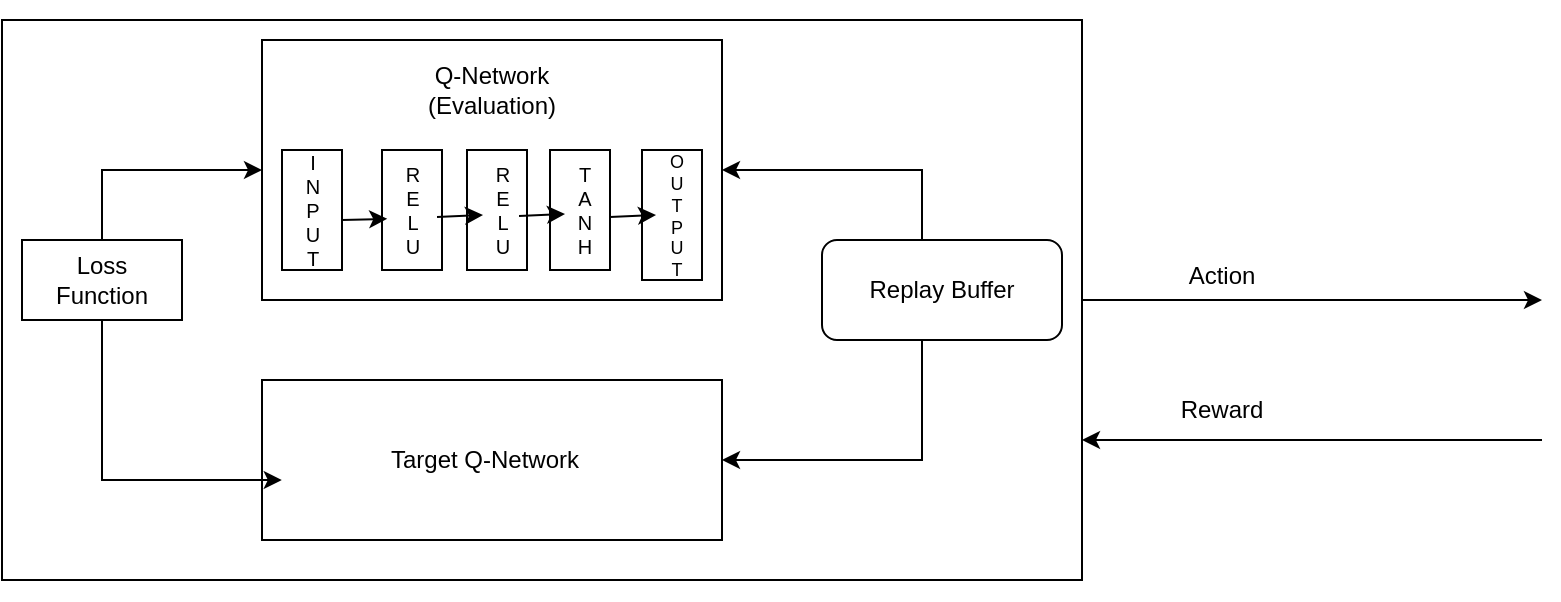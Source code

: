 <mxfile version="22.0.8" type="device">
  <diagram name="Page-1" id="qkhhkq933eoXBRdJVtW1">
    <mxGraphModel dx="1235" dy="638" grid="1" gridSize="10" guides="1" tooltips="1" connect="1" arrows="1" fold="1" page="1" pageScale="1" pageWidth="2336" pageHeight="1654" math="0" shadow="0">
      <root>
        <mxCell id="0" />
        <mxCell id="1" parent="0" />
        <mxCell id="f8K3FQcOiYRWmzTmGtX4-1" value="" style="rounded=0;whiteSpace=wrap;html=1;" vertex="1" parent="1">
          <mxGeometry x="270" y="70" width="540" height="280" as="geometry" />
        </mxCell>
        <mxCell id="f8K3FQcOiYRWmzTmGtX4-2" value="" style="rounded=0;whiteSpace=wrap;html=1;" vertex="1" parent="1">
          <mxGeometry x="400" y="80" width="230" height="130" as="geometry" />
        </mxCell>
        <mxCell id="f8K3FQcOiYRWmzTmGtX4-3" value="Q-Network&lt;br&gt;(Evaluation)" style="text;html=1;strokeColor=none;fillColor=none;align=center;verticalAlign=middle;whiteSpace=wrap;rounded=0;" vertex="1" parent="1">
          <mxGeometry x="410" y="60" width="210" height="90" as="geometry" />
        </mxCell>
        <mxCell id="f8K3FQcOiYRWmzTmGtX4-5" value="" style="rounded=0;whiteSpace=wrap;html=1;" vertex="1" parent="1">
          <mxGeometry x="400" y="250" width="230" height="80" as="geometry" />
        </mxCell>
        <mxCell id="f8K3FQcOiYRWmzTmGtX4-4" value="Target Q-Network" style="text;html=1;strokeColor=none;fillColor=none;align=center;verticalAlign=middle;whiteSpace=wrap;rounded=0;" vertex="1" parent="1">
          <mxGeometry x="460" y="220" width="102.5" height="140" as="geometry" />
        </mxCell>
        <mxCell id="f8K3FQcOiYRWmzTmGtX4-6" value="" style="rounded=0;whiteSpace=wrap;html=1;" vertex="1" parent="1">
          <mxGeometry x="280" y="180" width="80" height="40" as="geometry" />
        </mxCell>
        <mxCell id="f8K3FQcOiYRWmzTmGtX4-7" value="Loss Function" style="text;html=1;strokeColor=none;fillColor=none;align=center;verticalAlign=middle;whiteSpace=wrap;rounded=0;" vertex="1" parent="1">
          <mxGeometry x="290" y="185" width="60" height="30" as="geometry" />
        </mxCell>
        <mxCell id="f8K3FQcOiYRWmzTmGtX4-15" value="" style="rounded=1;whiteSpace=wrap;html=1;" vertex="1" parent="1">
          <mxGeometry x="680" y="180" width="120" height="50" as="geometry" />
        </mxCell>
        <mxCell id="f8K3FQcOiYRWmzTmGtX4-16" value="Replay Buffer" style="text;html=1;strokeColor=none;fillColor=none;align=center;verticalAlign=middle;whiteSpace=wrap;rounded=0;" vertex="1" parent="1">
          <mxGeometry x="700" y="190" width="80" height="30" as="geometry" />
        </mxCell>
        <mxCell id="f8K3FQcOiYRWmzTmGtX4-21" value="" style="rounded=0;whiteSpace=wrap;html=1;fontStyle=1" vertex="1" parent="1">
          <mxGeometry x="410" y="135" width="30" height="60" as="geometry" />
        </mxCell>
        <mxCell id="f8K3FQcOiYRWmzTmGtX4-22" value="" style="rounded=0;whiteSpace=wrap;html=1;" vertex="1" parent="1">
          <mxGeometry x="460" y="135" width="30" height="60" as="geometry" />
        </mxCell>
        <mxCell id="f8K3FQcOiYRWmzTmGtX4-23" value="" style="rounded=0;whiteSpace=wrap;html=1;" vertex="1" parent="1">
          <mxGeometry x="502.5" y="135" width="30" height="60" as="geometry" />
        </mxCell>
        <mxCell id="f8K3FQcOiYRWmzTmGtX4-24" value="" style="rounded=0;whiteSpace=wrap;html=1;" vertex="1" parent="1">
          <mxGeometry x="544" y="135" width="30" height="60" as="geometry" />
        </mxCell>
        <mxCell id="f8K3FQcOiYRWmzTmGtX4-25" value="" style="rounded=0;whiteSpace=wrap;html=1;" vertex="1" parent="1">
          <mxGeometry x="590" y="135" width="30" height="65" as="geometry" />
        </mxCell>
        <mxCell id="f8K3FQcOiYRWmzTmGtX4-26" value="I&lt;br style=&quot;font-size: 10px;&quot;&gt;N&lt;br style=&quot;font-size: 10px;&quot;&gt;P&lt;br style=&quot;font-size: 10px;&quot;&gt;U&lt;br style=&quot;font-size: 10px;&quot;&gt;T" style="text;html=1;strokeColor=none;fillColor=none;align=center;verticalAlign=middle;whiteSpace=wrap;rounded=0;fontSize=10;" vertex="1" parent="1">
          <mxGeometry x="412.5" y="150" width="25" height="30" as="geometry" />
        </mxCell>
        <mxCell id="f8K3FQcOiYRWmzTmGtX4-27" value="R&lt;br&gt;E&lt;br&gt;L&lt;br&gt;U" style="text;html=1;strokeColor=none;fillColor=none;align=center;verticalAlign=middle;whiteSpace=wrap;rounded=0;fontSize=10;" vertex="1" parent="1">
          <mxGeometry x="462.5" y="150" width="25" height="30" as="geometry" />
        </mxCell>
        <mxCell id="f8K3FQcOiYRWmzTmGtX4-28" value="R&lt;br&gt;E&lt;br&gt;L&lt;br&gt;U" style="text;html=1;strokeColor=none;fillColor=none;align=center;verticalAlign=middle;whiteSpace=wrap;rounded=0;fontSize=10;" vertex="1" parent="1">
          <mxGeometry x="507.5" y="150" width="25" height="30" as="geometry" />
        </mxCell>
        <mxCell id="f8K3FQcOiYRWmzTmGtX4-29" value="T&lt;br&gt;A&lt;br&gt;N&lt;br&gt;H" style="text;html=1;strokeColor=none;fillColor=none;align=center;verticalAlign=middle;whiteSpace=wrap;rounded=0;fontSize=10;" vertex="1" parent="1">
          <mxGeometry x="549" y="150" width="25" height="30" as="geometry" />
        </mxCell>
        <mxCell id="f8K3FQcOiYRWmzTmGtX4-30" value="O&lt;br style=&quot;font-size: 9px;&quot;&gt;U&lt;br style=&quot;font-size: 9px;&quot;&gt;T&lt;br style=&quot;font-size: 9px;&quot;&gt;P&lt;br style=&quot;font-size: 9px;&quot;&gt;U&lt;br style=&quot;font-size: 9px;&quot;&gt;T" style="text;html=1;strokeColor=none;fillColor=none;align=center;verticalAlign=middle;whiteSpace=wrap;rounded=0;fontSize=9;" vertex="1" parent="1">
          <mxGeometry x="595" y="153" width="25" height="30" as="geometry" />
        </mxCell>
        <mxCell id="f8K3FQcOiYRWmzTmGtX4-34" value="" style="endArrow=classic;html=1;rounded=0;entryX=0.043;entryY=0.625;entryDx=0;entryDy=0;entryPerimeter=0;" edge="1" parent="1" target="f8K3FQcOiYRWmzTmGtX4-5">
          <mxGeometry width="50" height="50" relative="1" as="geometry">
            <mxPoint x="320" y="220" as="sourcePoint" />
            <mxPoint x="370" y="170" as="targetPoint" />
            <Array as="points">
              <mxPoint x="320" y="300" />
            </Array>
          </mxGeometry>
        </mxCell>
        <mxCell id="f8K3FQcOiYRWmzTmGtX4-35" value="" style="endArrow=classic;html=1;rounded=0;entryX=0;entryY=0.5;entryDx=0;entryDy=0;" edge="1" parent="1" target="f8K3FQcOiYRWmzTmGtX4-2">
          <mxGeometry width="50" height="50" relative="1" as="geometry">
            <mxPoint x="320" y="180" as="sourcePoint" />
            <mxPoint x="370" y="130" as="targetPoint" />
            <Array as="points">
              <mxPoint x="320" y="145" />
            </Array>
          </mxGeometry>
        </mxCell>
        <mxCell id="f8K3FQcOiYRWmzTmGtX4-36" value="" style="endArrow=classic;html=1;rounded=0;entryX=1;entryY=0.5;entryDx=0;entryDy=0;" edge="1" parent="1" target="f8K3FQcOiYRWmzTmGtX4-2">
          <mxGeometry width="50" height="50" relative="1" as="geometry">
            <mxPoint x="730" y="180" as="sourcePoint" />
            <mxPoint x="780" y="130" as="targetPoint" />
            <Array as="points">
              <mxPoint x="730" y="145" />
            </Array>
          </mxGeometry>
        </mxCell>
        <mxCell id="f8K3FQcOiYRWmzTmGtX4-37" value="" style="endArrow=classic;html=1;rounded=0;entryX=1;entryY=0.5;entryDx=0;entryDy=0;" edge="1" parent="1" target="f8K3FQcOiYRWmzTmGtX4-5">
          <mxGeometry width="50" height="50" relative="1" as="geometry">
            <mxPoint x="730" y="230" as="sourcePoint" />
            <mxPoint x="780" y="180" as="targetPoint" />
            <Array as="points">
              <mxPoint x="730" y="290" />
            </Array>
          </mxGeometry>
        </mxCell>
        <mxCell id="f8K3FQcOiYRWmzTmGtX4-38" value="" style="endArrow=classic;html=1;rounded=0;entryX=0.004;entryY=0.647;entryDx=0;entryDy=0;entryPerimeter=0;" edge="1" parent="1" target="f8K3FQcOiYRWmzTmGtX4-27">
          <mxGeometry width="50" height="50" relative="1" as="geometry">
            <mxPoint x="440" y="170" as="sourcePoint" />
            <mxPoint x="490" y="120" as="targetPoint" />
          </mxGeometry>
        </mxCell>
        <mxCell id="f8K3FQcOiYRWmzTmGtX4-39" value="" style="endArrow=classic;html=1;rounded=0;entryX=0.004;entryY=0.647;entryDx=0;entryDy=0;entryPerimeter=0;" edge="1" parent="1">
          <mxGeometry width="50" height="50" relative="1" as="geometry">
            <mxPoint x="487.5" y="168.5" as="sourcePoint" />
            <mxPoint x="510.5" y="167.5" as="targetPoint" />
          </mxGeometry>
        </mxCell>
        <mxCell id="f8K3FQcOiYRWmzTmGtX4-40" value="" style="endArrow=classic;html=1;rounded=0;entryX=0.004;entryY=0.647;entryDx=0;entryDy=0;entryPerimeter=0;" edge="1" parent="1">
          <mxGeometry width="50" height="50" relative="1" as="geometry">
            <mxPoint x="528.5" y="168" as="sourcePoint" />
            <mxPoint x="551.5" y="167" as="targetPoint" />
          </mxGeometry>
        </mxCell>
        <mxCell id="f8K3FQcOiYRWmzTmGtX4-41" value="" style="endArrow=classic;html=1;rounded=0;entryX=0.004;entryY=0.647;entryDx=0;entryDy=0;entryPerimeter=0;" edge="1" parent="1">
          <mxGeometry width="50" height="50" relative="1" as="geometry">
            <mxPoint x="574" y="168.5" as="sourcePoint" />
            <mxPoint x="597" y="167.5" as="targetPoint" />
          </mxGeometry>
        </mxCell>
        <mxCell id="f8K3FQcOiYRWmzTmGtX4-42" value="" style="endArrow=classic;html=1;rounded=0;" edge="1" parent="1">
          <mxGeometry width="50" height="50" relative="1" as="geometry">
            <mxPoint x="810" y="210" as="sourcePoint" />
            <mxPoint x="1040" y="210" as="targetPoint" />
          </mxGeometry>
        </mxCell>
        <mxCell id="f8K3FQcOiYRWmzTmGtX4-43" value="" style="endArrow=classic;html=1;rounded=0;entryX=1;entryY=0.75;entryDx=0;entryDy=0;" edge="1" parent="1" target="f8K3FQcOiYRWmzTmGtX4-1">
          <mxGeometry width="50" height="50" relative="1" as="geometry">
            <mxPoint x="1040" y="280" as="sourcePoint" />
            <mxPoint x="1090" y="230" as="targetPoint" />
          </mxGeometry>
        </mxCell>
        <mxCell id="f8K3FQcOiYRWmzTmGtX4-44" value="Action" style="text;html=1;strokeColor=none;fillColor=none;align=center;verticalAlign=middle;whiteSpace=wrap;rounded=0;" vertex="1" parent="1">
          <mxGeometry x="850" y="183" width="60" height="30" as="geometry" />
        </mxCell>
        <mxCell id="f8K3FQcOiYRWmzTmGtX4-45" value="Reward" style="text;html=1;strokeColor=none;fillColor=none;align=center;verticalAlign=middle;whiteSpace=wrap;rounded=0;" vertex="1" parent="1">
          <mxGeometry x="850" y="250" width="60" height="30" as="geometry" />
        </mxCell>
      </root>
    </mxGraphModel>
  </diagram>
</mxfile>
